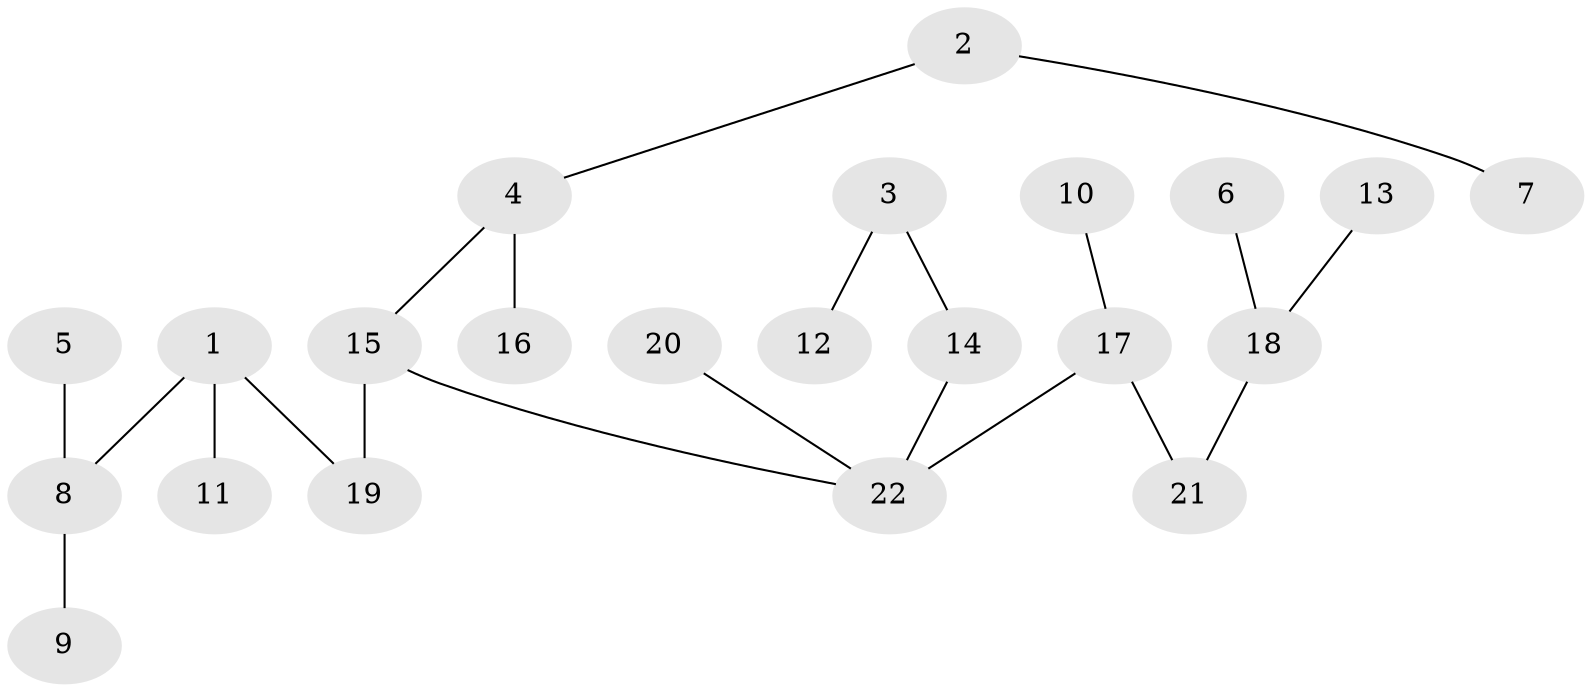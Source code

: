 // original degree distribution, {2: 0.30985915492957744, 7: 0.014084507042253521, 5: 0.04225352112676056, 1: 0.4647887323943662, 6: 0.014084507042253521, 3: 0.1267605633802817, 4: 0.028169014084507043}
// Generated by graph-tools (version 1.1) at 2025/37/03/04/25 23:37:18]
// undirected, 22 vertices, 21 edges
graph export_dot {
  node [color=gray90,style=filled];
  1;
  2;
  3;
  4;
  5;
  6;
  7;
  8;
  9;
  10;
  11;
  12;
  13;
  14;
  15;
  16;
  17;
  18;
  19;
  20;
  21;
  22;
  1 -- 8 [weight=1.0];
  1 -- 11 [weight=1.0];
  1 -- 19 [weight=1.0];
  2 -- 4 [weight=1.0];
  2 -- 7 [weight=1.0];
  3 -- 12 [weight=1.0];
  3 -- 14 [weight=1.0];
  4 -- 15 [weight=1.0];
  4 -- 16 [weight=1.0];
  5 -- 8 [weight=1.0];
  6 -- 18 [weight=1.0];
  8 -- 9 [weight=1.0];
  10 -- 17 [weight=1.0];
  13 -- 18 [weight=1.0];
  14 -- 22 [weight=1.0];
  15 -- 19 [weight=1.0];
  15 -- 22 [weight=1.0];
  17 -- 21 [weight=1.0];
  17 -- 22 [weight=1.0];
  18 -- 21 [weight=1.0];
  20 -- 22 [weight=1.0];
}
